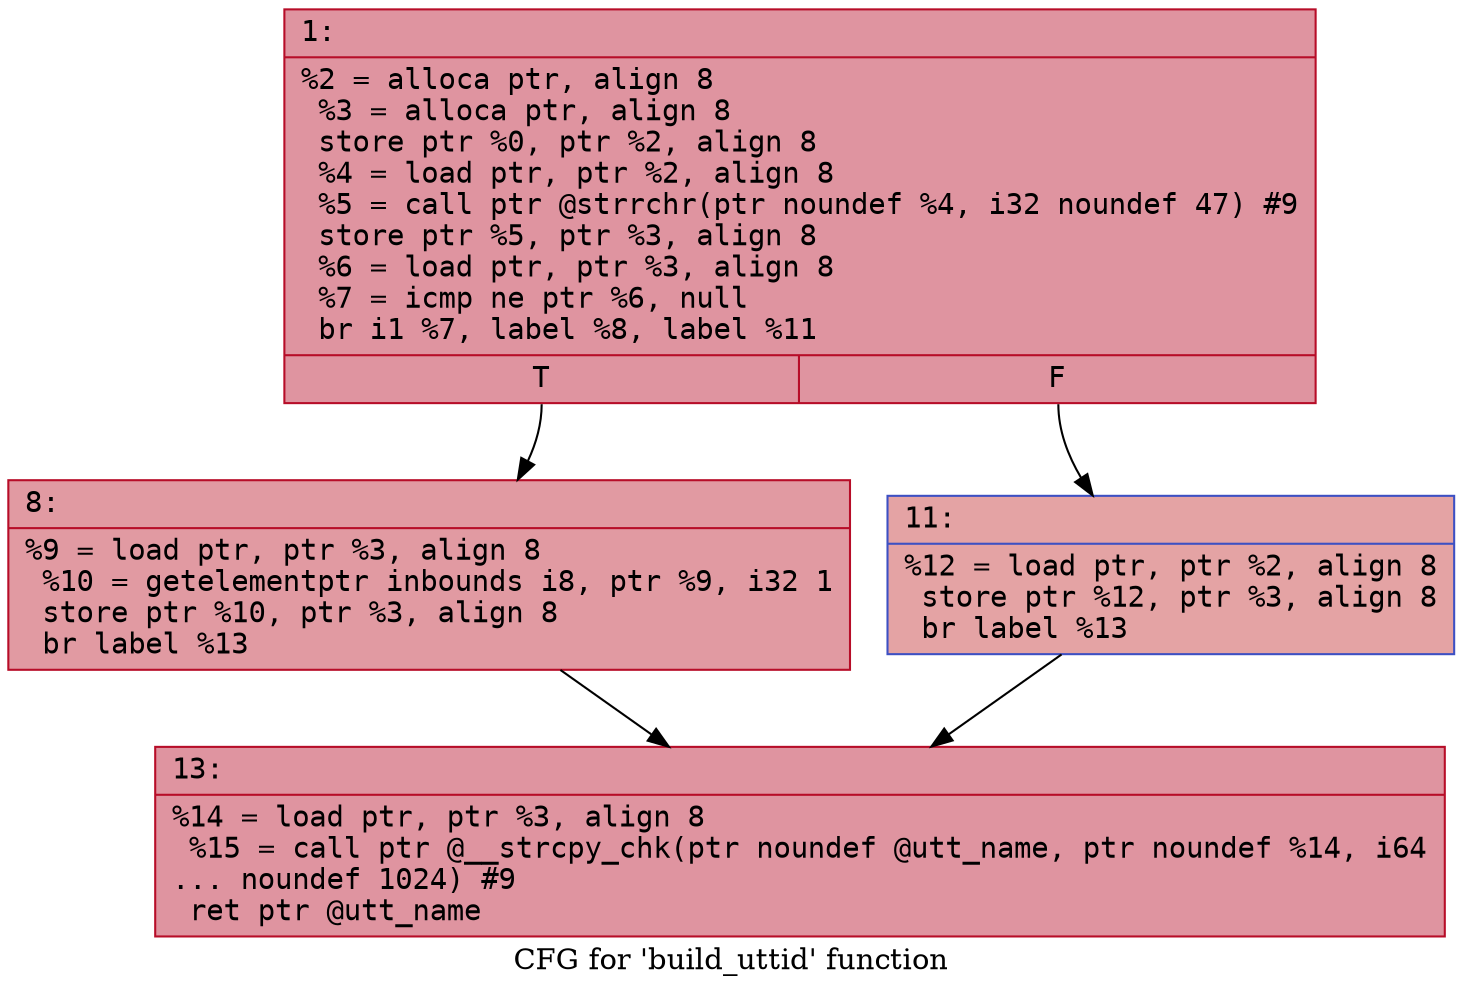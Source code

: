 digraph "CFG for 'build_uttid' function" {
	label="CFG for 'build_uttid' function";

	Node0x6000031f8cd0 [shape=record,color="#b70d28ff", style=filled, fillcolor="#b70d2870" fontname="Courier",label="{1:\l|  %2 = alloca ptr, align 8\l  %3 = alloca ptr, align 8\l  store ptr %0, ptr %2, align 8\l  %4 = load ptr, ptr %2, align 8\l  %5 = call ptr @strrchr(ptr noundef %4, i32 noundef 47) #9\l  store ptr %5, ptr %3, align 8\l  %6 = load ptr, ptr %3, align 8\l  %7 = icmp ne ptr %6, null\l  br i1 %7, label %8, label %11\l|{<s0>T|<s1>F}}"];
	Node0x6000031f8cd0:s0 -> Node0x6000031f8d20[tooltip="1 -> 8\nProbability 62.50%" ];
	Node0x6000031f8cd0:s1 -> Node0x6000031f8d70[tooltip="1 -> 11\nProbability 37.50%" ];
	Node0x6000031f8d20 [shape=record,color="#b70d28ff", style=filled, fillcolor="#bb1b2c70" fontname="Courier",label="{8:\l|  %9 = load ptr, ptr %3, align 8\l  %10 = getelementptr inbounds i8, ptr %9, i32 1\l  store ptr %10, ptr %3, align 8\l  br label %13\l}"];
	Node0x6000031f8d20 -> Node0x6000031f8dc0[tooltip="8 -> 13\nProbability 100.00%" ];
	Node0x6000031f8d70 [shape=record,color="#3d50c3ff", style=filled, fillcolor="#c32e3170" fontname="Courier",label="{11:\l|  %12 = load ptr, ptr %2, align 8\l  store ptr %12, ptr %3, align 8\l  br label %13\l}"];
	Node0x6000031f8d70 -> Node0x6000031f8dc0[tooltip="11 -> 13\nProbability 100.00%" ];
	Node0x6000031f8dc0 [shape=record,color="#b70d28ff", style=filled, fillcolor="#b70d2870" fontname="Courier",label="{13:\l|  %14 = load ptr, ptr %3, align 8\l  %15 = call ptr @__strcpy_chk(ptr noundef @utt_name, ptr noundef %14, i64\l... noundef 1024) #9\l  ret ptr @utt_name\l}"];
}
